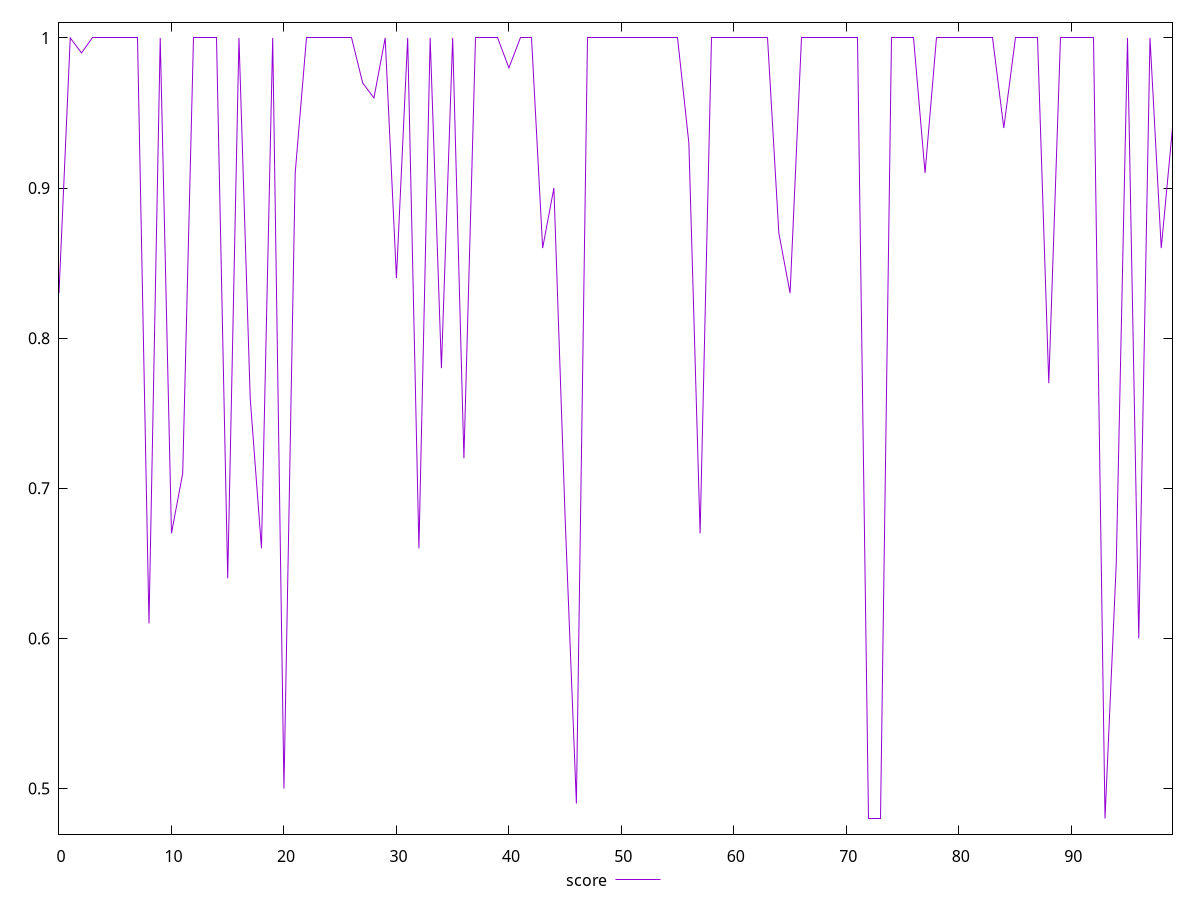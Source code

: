 reset

$score <<EOF
0 0.83
1 1
2 0.99
3 1
4 1
5 1
6 1
7 1
8 0.61
9 1
10 0.67
11 0.71
12 1
13 1
14 1
15 0.64
16 1
17 0.76
18 0.66
19 1
20 0.5
21 0.91
22 1
23 1
24 1
25 1
26 1
27 0.97
28 0.96
29 1
30 0.84
31 1
32 0.66
33 1
34 0.78
35 1
36 0.72
37 1
38 1
39 1
40 0.98
41 1
42 1
43 0.86
44 0.9
45 0.68
46 0.49
47 1
48 1
49 1
50 1
51 1
52 1
53 1
54 1
55 1
56 0.93
57 0.67
58 1
59 1
60 1
61 1
62 1
63 1
64 0.87
65 0.83
66 1
67 1
68 1
69 1
70 1
71 1
72 0.48
73 0.48
74 1
75 1
76 1
77 0.91
78 1
79 1
80 1
81 1
82 1
83 1
84 0.94
85 1
86 1
87 1
88 0.77
89 1
90 1
91 1
92 1
93 0.48
94 0.65
95 1
96 0.6
97 1
98 0.86
99 0.94
EOF

set key outside below
set xrange [0:99]
set yrange [0.46959999999999996:1.0104]
set trange [0.46959999999999996:1.0104]
set terminal svg size 640, 500 enhanced background rgb 'white'
set output "report_00015_2021-02-09T16-11-33.973Z/uses-http2/samples/pages+cached/score/values.svg"

plot $score title "score" with line

reset
